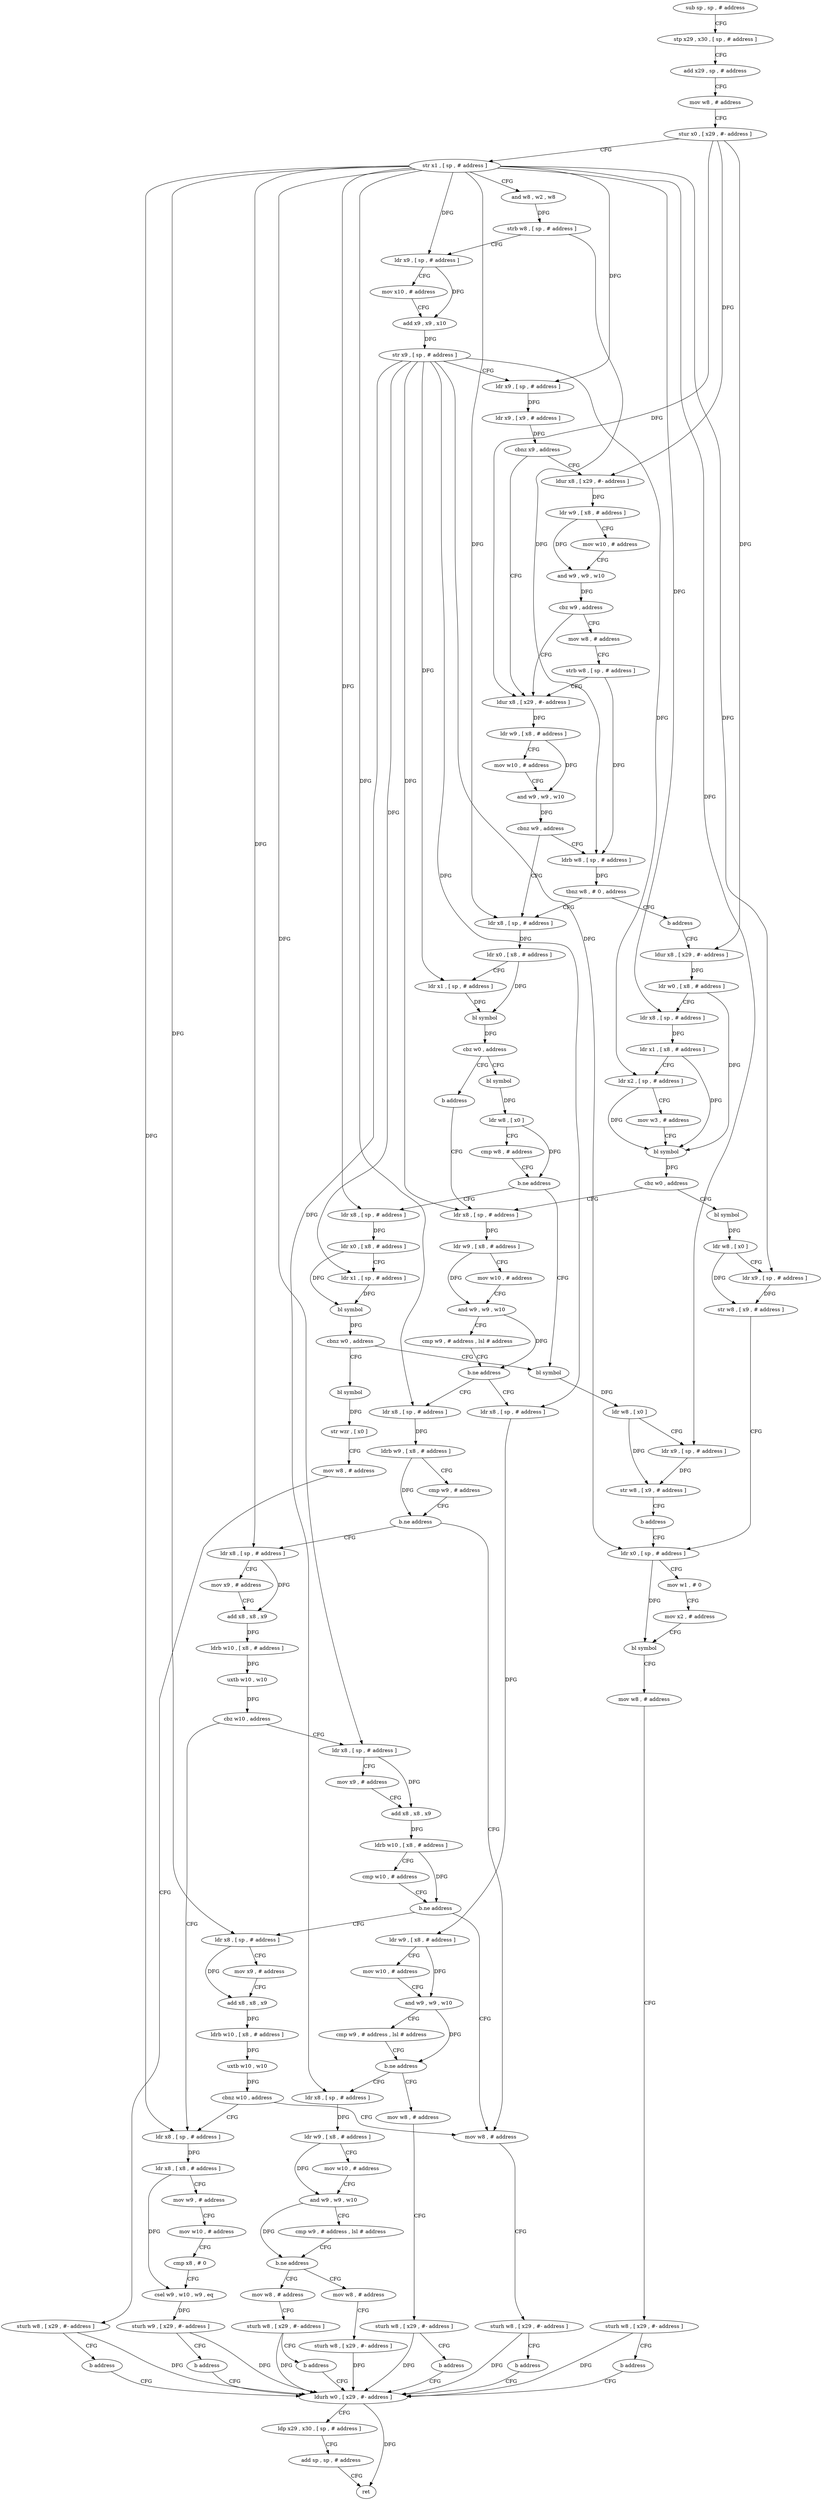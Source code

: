 digraph "func" {
"4316564" [label = "sub sp , sp , # address" ]
"4316568" [label = "stp x29 , x30 , [ sp , # address ]" ]
"4316572" [label = "add x29 , sp , # address" ]
"4316576" [label = "mov w8 , # address" ]
"4316580" [label = "stur x0 , [ x29 , #- address ]" ]
"4316584" [label = "str x1 , [ sp , # address ]" ]
"4316588" [label = "and w8 , w2 , w8" ]
"4316592" [label = "strb w8 , [ sp , # address ]" ]
"4316596" [label = "ldr x9 , [ sp , # address ]" ]
"4316600" [label = "mov x10 , # address" ]
"4316604" [label = "add x9 , x9 , x10" ]
"4316608" [label = "str x9 , [ sp , # address ]" ]
"4316612" [label = "ldr x9 , [ sp , # address ]" ]
"4316616" [label = "ldr x9 , [ x9 , # address ]" ]
"4316620" [label = "cbnz x9 , address" ]
"4316652" [label = "ldur x8 , [ x29 , #- address ]" ]
"4316624" [label = "ldur x8 , [ x29 , #- address ]" ]
"4316656" [label = "ldr w9 , [ x8 , # address ]" ]
"4316660" [label = "mov w10 , # address" ]
"4316664" [label = "and w9 , w9 , w10" ]
"4316668" [label = "cbnz w9 , address" ]
"4316684" [label = "ldr x8 , [ sp , # address ]" ]
"4316672" [label = "ldrb w8 , [ sp , # address ]" ]
"4316628" [label = "ldr w9 , [ x8 , # address ]" ]
"4316632" [label = "mov w10 , # address" ]
"4316636" [label = "and w9 , w9 , w10" ]
"4316640" [label = "cbz w9 , address" ]
"4316644" [label = "mov w8 , # address" ]
"4316688" [label = "ldr x0 , [ x8 , # address ]" ]
"4316692" [label = "ldr x1 , [ sp , # address ]" ]
"4316696" [label = "bl symbol" ]
"4316700" [label = "cbz w0 , address" ]
"4316780" [label = "b address" ]
"4316704" [label = "bl symbol" ]
"4316676" [label = "tbnz w8 , # 0 , address" ]
"4316680" [label = "b address" ]
"4316648" [label = "strb w8 , [ sp , # address ]" ]
"4316860" [label = "ldr x8 , [ sp , # address ]" ]
"4316708" [label = "ldr w8 , [ x0 ]" ]
"4316712" [label = "cmp w8 , # address" ]
"4316716" [label = "b.ne address" ]
"4316760" [label = "bl symbol" ]
"4316720" [label = "ldr x8 , [ sp , # address ]" ]
"4316784" [label = "ldur x8 , [ x29 , #- address ]" ]
"4316864" [label = "ldr w9 , [ x8 , # address ]" ]
"4316868" [label = "mov w10 , # address" ]
"4316872" [label = "and w9 , w9 , w10" ]
"4316876" [label = "cmp w9 , # address , lsl # address" ]
"4316880" [label = "b.ne address" ]
"4317016" [label = "ldr x8 , [ sp , # address ]" ]
"4316884" [label = "ldr x8 , [ sp , # address ]" ]
"4316764" [label = "ldr w8 , [ x0 ]" ]
"4316768" [label = "ldr x9 , [ sp , # address ]" ]
"4316772" [label = "str w8 , [ x9 , # address ]" ]
"4316776" [label = "b address" ]
"4316832" [label = "ldr x0 , [ sp , # address ]" ]
"4316724" [label = "ldr x0 , [ x8 , # address ]" ]
"4316728" [label = "ldr x1 , [ sp , # address ]" ]
"4316732" [label = "bl symbol" ]
"4316736" [label = "cbnz w0 , address" ]
"4316740" [label = "bl symbol" ]
"4316788" [label = "ldr w0 , [ x8 , # address ]" ]
"4316792" [label = "ldr x8 , [ sp , # address ]" ]
"4316796" [label = "ldr x1 , [ x8 , # address ]" ]
"4316800" [label = "ldr x2 , [ sp , # address ]" ]
"4316804" [label = "mov w3 , # address" ]
"4316808" [label = "bl symbol" ]
"4316812" [label = "cbz w0 , address" ]
"4316816" [label = "bl symbol" ]
"4317020" [label = "ldr w9 , [ x8 , # address ]" ]
"4317024" [label = "mov w10 , # address" ]
"4317028" [label = "and w9 , w9 , w10" ]
"4317032" [label = "cmp w9 , # address , lsl # address" ]
"4317036" [label = "b.ne address" ]
"4317052" [label = "ldr x8 , [ sp , # address ]" ]
"4317040" [label = "mov w8 , # address" ]
"4316888" [label = "ldrb w9 , [ x8 , # address ]" ]
"4316892" [label = "cmp w9 , # address" ]
"4316896" [label = "b.ne address" ]
"4317004" [label = "mov w8 , # address" ]
"4316900" [label = "ldr x8 , [ sp , # address ]" ]
"4316836" [label = "mov w1 , # 0" ]
"4316840" [label = "mov x2 , # address" ]
"4316844" [label = "bl symbol" ]
"4316848" [label = "mov w8 , # address" ]
"4316852" [label = "sturh w8 , [ x29 , #- address ]" ]
"4316856" [label = "b address" ]
"4317096" [label = "ldurh w0 , [ x29 , #- address ]" ]
"4316744" [label = "str wzr , [ x0 ]" ]
"4316748" [label = "mov w8 , # address" ]
"4316752" [label = "sturh w8 , [ x29 , #- address ]" ]
"4316756" [label = "b address" ]
"4316820" [label = "ldr w8 , [ x0 ]" ]
"4316824" [label = "ldr x9 , [ sp , # address ]" ]
"4316828" [label = "str w8 , [ x9 , # address ]" ]
"4317056" [label = "ldr w9 , [ x8 , # address ]" ]
"4317060" [label = "mov w10 , # address" ]
"4317064" [label = "and w9 , w9 , w10" ]
"4317068" [label = "cmp w9 , # address , lsl # address" ]
"4317072" [label = "b.ne address" ]
"4317088" [label = "mov w8 , # address" ]
"4317076" [label = "mov w8 , # address" ]
"4317044" [label = "sturh w8 , [ x29 , #- address ]" ]
"4317048" [label = "b address" ]
"4317008" [label = "sturh w8 , [ x29 , #- address ]" ]
"4317012" [label = "b address" ]
"4316904" [label = "mov x9 , # address" ]
"4316908" [label = "add x8 , x8 , x9" ]
"4316912" [label = "ldrb w10 , [ x8 , # address ]" ]
"4316916" [label = "uxtb w10 , w10" ]
"4316920" [label = "cbz w10 , address" ]
"4316972" [label = "ldr x8 , [ sp , # address ]" ]
"4316924" [label = "ldr x8 , [ sp , # address ]" ]
"4317100" [label = "ldp x29 , x30 , [ sp , # address ]" ]
"4317104" [label = "add sp , sp , # address" ]
"4317108" [label = "ret" ]
"4317092" [label = "sturh w8 , [ x29 , #- address ]" ]
"4317080" [label = "sturh w8 , [ x29 , #- address ]" ]
"4317084" [label = "b address" ]
"4316976" [label = "ldr x8 , [ x8 , # address ]" ]
"4316980" [label = "mov w9 , # address" ]
"4316984" [label = "mov w10 , # address" ]
"4316988" [label = "cmp x8 , # 0" ]
"4316992" [label = "csel w9 , w10 , w9 , eq" ]
"4316996" [label = "sturh w9 , [ x29 , #- address ]" ]
"4317000" [label = "b address" ]
"4316928" [label = "mov x9 , # address" ]
"4316932" [label = "add x8 , x8 , x9" ]
"4316936" [label = "ldrb w10 , [ x8 , # address ]" ]
"4316940" [label = "cmp w10 , # address" ]
"4316944" [label = "b.ne address" ]
"4316948" [label = "ldr x8 , [ sp , # address ]" ]
"4316952" [label = "mov x9 , # address" ]
"4316956" [label = "add x8 , x8 , x9" ]
"4316960" [label = "ldrb w10 , [ x8 , # address ]" ]
"4316964" [label = "uxtb w10 , w10" ]
"4316968" [label = "cbnz w10 , address" ]
"4316564" -> "4316568" [ label = "CFG" ]
"4316568" -> "4316572" [ label = "CFG" ]
"4316572" -> "4316576" [ label = "CFG" ]
"4316576" -> "4316580" [ label = "CFG" ]
"4316580" -> "4316584" [ label = "CFG" ]
"4316580" -> "4316652" [ label = "DFG" ]
"4316580" -> "4316624" [ label = "DFG" ]
"4316580" -> "4316784" [ label = "DFG" ]
"4316584" -> "4316588" [ label = "CFG" ]
"4316584" -> "4316596" [ label = "DFG" ]
"4316584" -> "4316612" [ label = "DFG" ]
"4316584" -> "4316684" [ label = "DFG" ]
"4316584" -> "4316768" [ label = "DFG" ]
"4316584" -> "4316720" [ label = "DFG" ]
"4316584" -> "4316792" [ label = "DFG" ]
"4316584" -> "4316884" [ label = "DFG" ]
"4316584" -> "4316824" [ label = "DFG" ]
"4316584" -> "4316900" [ label = "DFG" ]
"4316584" -> "4316972" [ label = "DFG" ]
"4316584" -> "4316924" [ label = "DFG" ]
"4316584" -> "4316948" [ label = "DFG" ]
"4316588" -> "4316592" [ label = "DFG" ]
"4316592" -> "4316596" [ label = "CFG" ]
"4316592" -> "4316672" [ label = "DFG" ]
"4316596" -> "4316600" [ label = "CFG" ]
"4316596" -> "4316604" [ label = "DFG" ]
"4316600" -> "4316604" [ label = "CFG" ]
"4316604" -> "4316608" [ label = "DFG" ]
"4316608" -> "4316612" [ label = "CFG" ]
"4316608" -> "4316692" [ label = "DFG" ]
"4316608" -> "4316860" [ label = "DFG" ]
"4316608" -> "4316728" [ label = "DFG" ]
"4316608" -> "4316800" [ label = "DFG" ]
"4316608" -> "4317016" [ label = "DFG" ]
"4316608" -> "4316832" [ label = "DFG" ]
"4316608" -> "4317052" [ label = "DFG" ]
"4316612" -> "4316616" [ label = "DFG" ]
"4316616" -> "4316620" [ label = "DFG" ]
"4316620" -> "4316652" [ label = "CFG" ]
"4316620" -> "4316624" [ label = "CFG" ]
"4316652" -> "4316656" [ label = "DFG" ]
"4316624" -> "4316628" [ label = "DFG" ]
"4316656" -> "4316660" [ label = "CFG" ]
"4316656" -> "4316664" [ label = "DFG" ]
"4316660" -> "4316664" [ label = "CFG" ]
"4316664" -> "4316668" [ label = "DFG" ]
"4316668" -> "4316684" [ label = "CFG" ]
"4316668" -> "4316672" [ label = "CFG" ]
"4316684" -> "4316688" [ label = "DFG" ]
"4316672" -> "4316676" [ label = "DFG" ]
"4316628" -> "4316632" [ label = "CFG" ]
"4316628" -> "4316636" [ label = "DFG" ]
"4316632" -> "4316636" [ label = "CFG" ]
"4316636" -> "4316640" [ label = "DFG" ]
"4316640" -> "4316652" [ label = "CFG" ]
"4316640" -> "4316644" [ label = "CFG" ]
"4316644" -> "4316648" [ label = "CFG" ]
"4316688" -> "4316692" [ label = "CFG" ]
"4316688" -> "4316696" [ label = "DFG" ]
"4316692" -> "4316696" [ label = "DFG" ]
"4316696" -> "4316700" [ label = "DFG" ]
"4316700" -> "4316780" [ label = "CFG" ]
"4316700" -> "4316704" [ label = "CFG" ]
"4316780" -> "4316860" [ label = "CFG" ]
"4316704" -> "4316708" [ label = "DFG" ]
"4316676" -> "4316684" [ label = "CFG" ]
"4316676" -> "4316680" [ label = "CFG" ]
"4316680" -> "4316784" [ label = "CFG" ]
"4316648" -> "4316652" [ label = "CFG" ]
"4316648" -> "4316672" [ label = "DFG" ]
"4316860" -> "4316864" [ label = "DFG" ]
"4316708" -> "4316712" [ label = "CFG" ]
"4316708" -> "4316716" [ label = "DFG" ]
"4316712" -> "4316716" [ label = "CFG" ]
"4316716" -> "4316760" [ label = "CFG" ]
"4316716" -> "4316720" [ label = "CFG" ]
"4316760" -> "4316764" [ label = "DFG" ]
"4316720" -> "4316724" [ label = "DFG" ]
"4316784" -> "4316788" [ label = "DFG" ]
"4316864" -> "4316868" [ label = "CFG" ]
"4316864" -> "4316872" [ label = "DFG" ]
"4316868" -> "4316872" [ label = "CFG" ]
"4316872" -> "4316876" [ label = "CFG" ]
"4316872" -> "4316880" [ label = "DFG" ]
"4316876" -> "4316880" [ label = "CFG" ]
"4316880" -> "4317016" [ label = "CFG" ]
"4316880" -> "4316884" [ label = "CFG" ]
"4317016" -> "4317020" [ label = "DFG" ]
"4316884" -> "4316888" [ label = "DFG" ]
"4316764" -> "4316768" [ label = "CFG" ]
"4316764" -> "4316772" [ label = "DFG" ]
"4316768" -> "4316772" [ label = "DFG" ]
"4316772" -> "4316776" [ label = "CFG" ]
"4316776" -> "4316832" [ label = "CFG" ]
"4316832" -> "4316836" [ label = "CFG" ]
"4316832" -> "4316844" [ label = "DFG" ]
"4316724" -> "4316728" [ label = "CFG" ]
"4316724" -> "4316732" [ label = "DFG" ]
"4316728" -> "4316732" [ label = "DFG" ]
"4316732" -> "4316736" [ label = "DFG" ]
"4316736" -> "4316760" [ label = "CFG" ]
"4316736" -> "4316740" [ label = "CFG" ]
"4316740" -> "4316744" [ label = "DFG" ]
"4316788" -> "4316792" [ label = "CFG" ]
"4316788" -> "4316808" [ label = "DFG" ]
"4316792" -> "4316796" [ label = "DFG" ]
"4316796" -> "4316800" [ label = "CFG" ]
"4316796" -> "4316808" [ label = "DFG" ]
"4316800" -> "4316804" [ label = "CFG" ]
"4316800" -> "4316808" [ label = "DFG" ]
"4316804" -> "4316808" [ label = "CFG" ]
"4316808" -> "4316812" [ label = "DFG" ]
"4316812" -> "4316860" [ label = "CFG" ]
"4316812" -> "4316816" [ label = "CFG" ]
"4316816" -> "4316820" [ label = "DFG" ]
"4317020" -> "4317024" [ label = "CFG" ]
"4317020" -> "4317028" [ label = "DFG" ]
"4317024" -> "4317028" [ label = "CFG" ]
"4317028" -> "4317032" [ label = "CFG" ]
"4317028" -> "4317036" [ label = "DFG" ]
"4317032" -> "4317036" [ label = "CFG" ]
"4317036" -> "4317052" [ label = "CFG" ]
"4317036" -> "4317040" [ label = "CFG" ]
"4317052" -> "4317056" [ label = "DFG" ]
"4317040" -> "4317044" [ label = "CFG" ]
"4316888" -> "4316892" [ label = "CFG" ]
"4316888" -> "4316896" [ label = "DFG" ]
"4316892" -> "4316896" [ label = "CFG" ]
"4316896" -> "4317004" [ label = "CFG" ]
"4316896" -> "4316900" [ label = "CFG" ]
"4317004" -> "4317008" [ label = "CFG" ]
"4316900" -> "4316904" [ label = "CFG" ]
"4316900" -> "4316908" [ label = "DFG" ]
"4316836" -> "4316840" [ label = "CFG" ]
"4316840" -> "4316844" [ label = "CFG" ]
"4316844" -> "4316848" [ label = "CFG" ]
"4316848" -> "4316852" [ label = "CFG" ]
"4316852" -> "4316856" [ label = "CFG" ]
"4316852" -> "4317096" [ label = "DFG" ]
"4316856" -> "4317096" [ label = "CFG" ]
"4317096" -> "4317100" [ label = "CFG" ]
"4317096" -> "4317108" [ label = "DFG" ]
"4316744" -> "4316748" [ label = "CFG" ]
"4316748" -> "4316752" [ label = "CFG" ]
"4316752" -> "4316756" [ label = "CFG" ]
"4316752" -> "4317096" [ label = "DFG" ]
"4316756" -> "4317096" [ label = "CFG" ]
"4316820" -> "4316824" [ label = "CFG" ]
"4316820" -> "4316828" [ label = "DFG" ]
"4316824" -> "4316828" [ label = "DFG" ]
"4316828" -> "4316832" [ label = "CFG" ]
"4317056" -> "4317060" [ label = "CFG" ]
"4317056" -> "4317064" [ label = "DFG" ]
"4317060" -> "4317064" [ label = "CFG" ]
"4317064" -> "4317068" [ label = "CFG" ]
"4317064" -> "4317072" [ label = "DFG" ]
"4317068" -> "4317072" [ label = "CFG" ]
"4317072" -> "4317088" [ label = "CFG" ]
"4317072" -> "4317076" [ label = "CFG" ]
"4317088" -> "4317092" [ label = "CFG" ]
"4317076" -> "4317080" [ label = "CFG" ]
"4317044" -> "4317048" [ label = "CFG" ]
"4317044" -> "4317096" [ label = "DFG" ]
"4317048" -> "4317096" [ label = "CFG" ]
"4317008" -> "4317012" [ label = "CFG" ]
"4317008" -> "4317096" [ label = "DFG" ]
"4317012" -> "4317096" [ label = "CFG" ]
"4316904" -> "4316908" [ label = "CFG" ]
"4316908" -> "4316912" [ label = "DFG" ]
"4316912" -> "4316916" [ label = "DFG" ]
"4316916" -> "4316920" [ label = "DFG" ]
"4316920" -> "4316972" [ label = "CFG" ]
"4316920" -> "4316924" [ label = "CFG" ]
"4316972" -> "4316976" [ label = "DFG" ]
"4316924" -> "4316928" [ label = "CFG" ]
"4316924" -> "4316932" [ label = "DFG" ]
"4317100" -> "4317104" [ label = "CFG" ]
"4317104" -> "4317108" [ label = "CFG" ]
"4317092" -> "4317096" [ label = "DFG" ]
"4317080" -> "4317084" [ label = "CFG" ]
"4317080" -> "4317096" [ label = "DFG" ]
"4317084" -> "4317096" [ label = "CFG" ]
"4316976" -> "4316980" [ label = "CFG" ]
"4316976" -> "4316992" [ label = "DFG" ]
"4316980" -> "4316984" [ label = "CFG" ]
"4316984" -> "4316988" [ label = "CFG" ]
"4316988" -> "4316992" [ label = "CFG" ]
"4316992" -> "4316996" [ label = "DFG" ]
"4316996" -> "4317000" [ label = "CFG" ]
"4316996" -> "4317096" [ label = "DFG" ]
"4317000" -> "4317096" [ label = "CFG" ]
"4316928" -> "4316932" [ label = "CFG" ]
"4316932" -> "4316936" [ label = "DFG" ]
"4316936" -> "4316940" [ label = "CFG" ]
"4316936" -> "4316944" [ label = "DFG" ]
"4316940" -> "4316944" [ label = "CFG" ]
"4316944" -> "4317004" [ label = "CFG" ]
"4316944" -> "4316948" [ label = "CFG" ]
"4316948" -> "4316952" [ label = "CFG" ]
"4316948" -> "4316956" [ label = "DFG" ]
"4316952" -> "4316956" [ label = "CFG" ]
"4316956" -> "4316960" [ label = "DFG" ]
"4316960" -> "4316964" [ label = "DFG" ]
"4316964" -> "4316968" [ label = "DFG" ]
"4316968" -> "4317004" [ label = "CFG" ]
"4316968" -> "4316972" [ label = "CFG" ]
}
